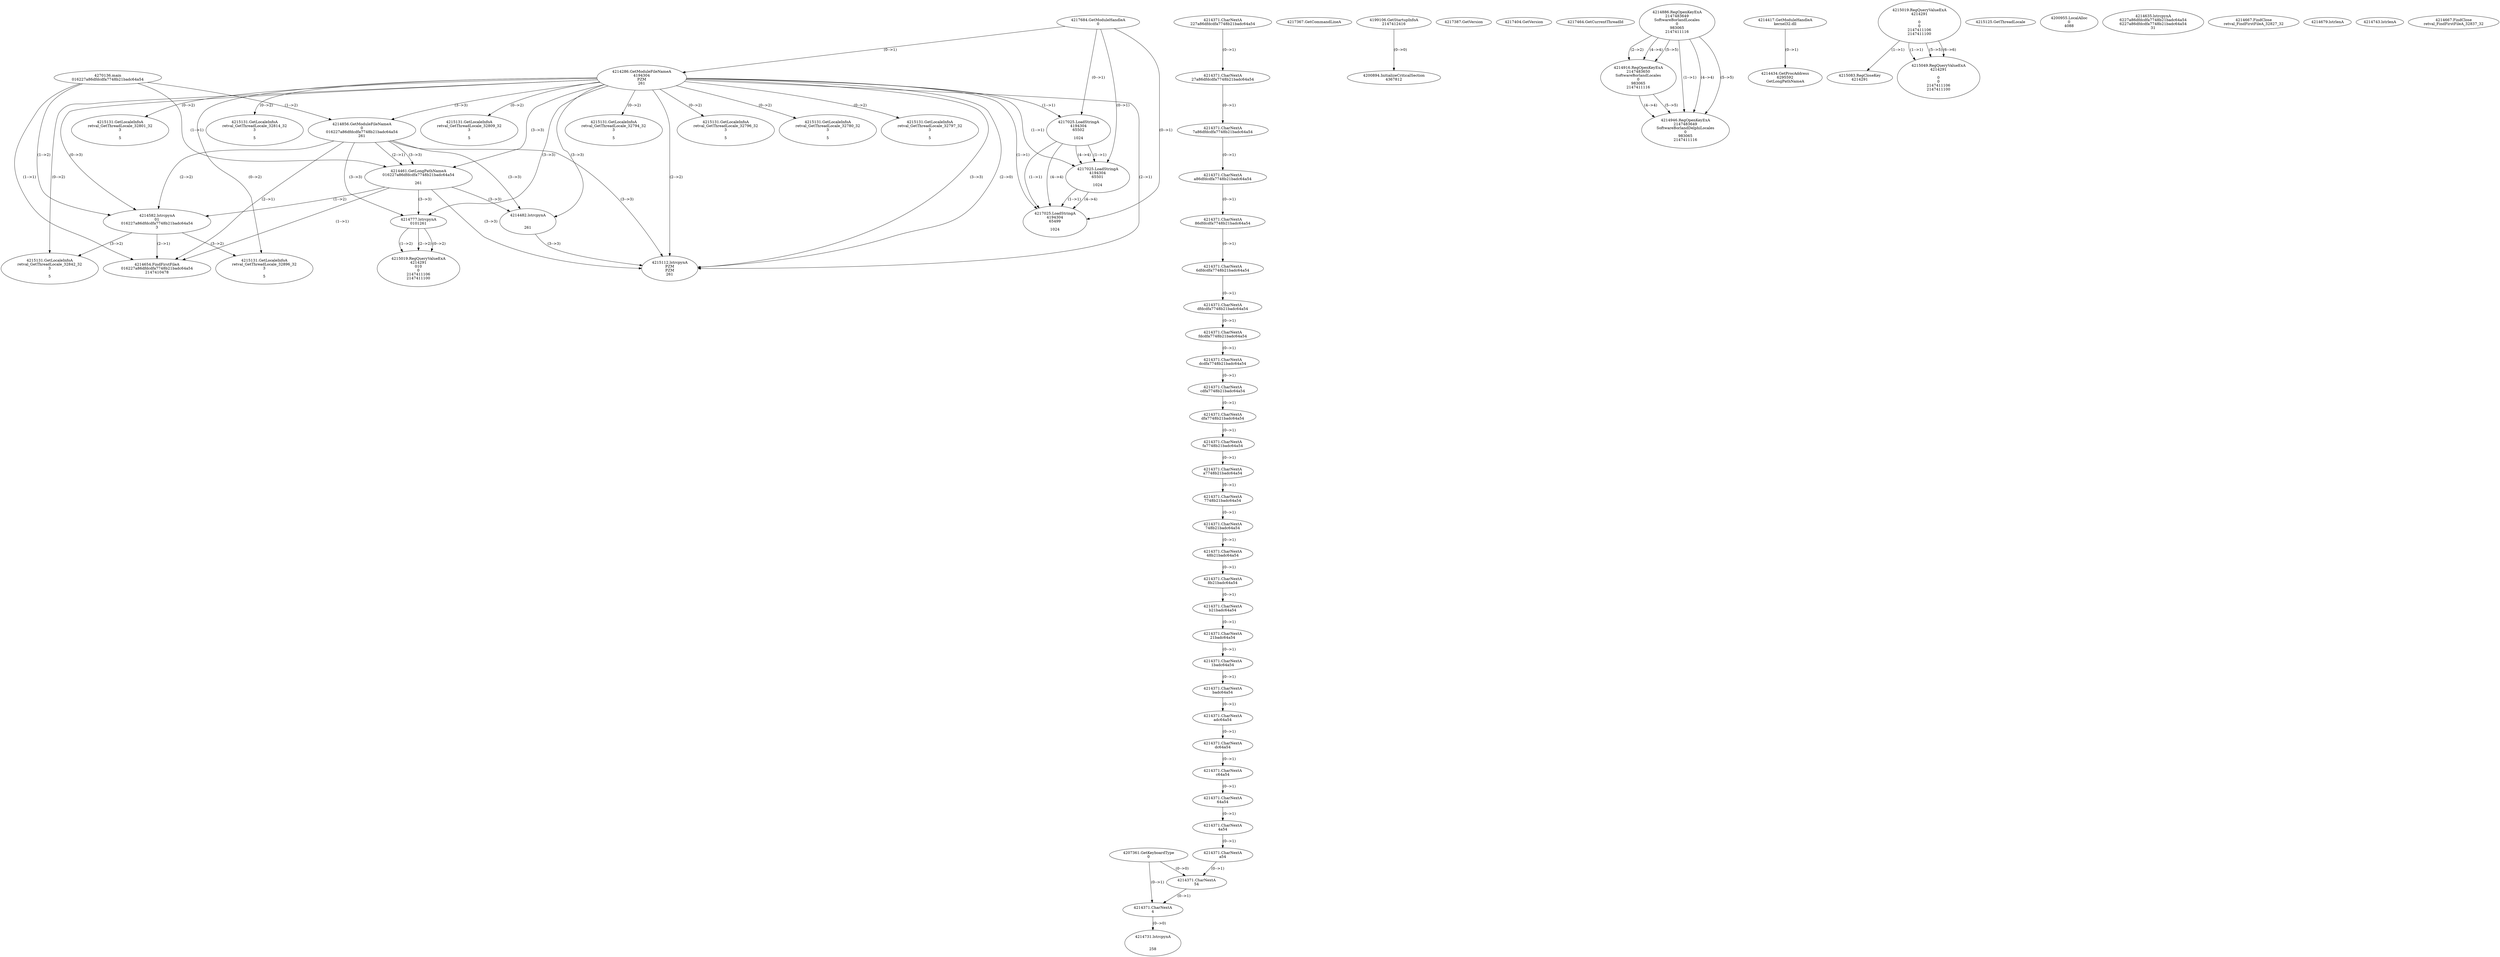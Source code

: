 // Global SCDG with merge call
digraph {
	0 [label="4270136.main
016227a86dfdcdfa7748b21badc64a54"]
	1 [label="4217684.GetModuleHandleA
0"]
	2 [label="4207361.GetKeyboardType
0"]
	3 [label="4217367.GetCommandLineA
"]
	4 [label="4199106.GetStartupInfoA
2147412416"]
	5 [label="4217387.GetVersion
"]
	6 [label="4217404.GetVersion
"]
	7 [label="4217464.GetCurrentThreadId
"]
	8 [label="4214286.GetModuleFileNameA
4194304
PZM
261"]
	1 -> 8 [label="(0-->1)"]
	9 [label="4214856.GetModuleFileNameA
0
016227a86dfdcdfa7748b21badc64a54
261"]
	0 -> 9 [label="(1-->2)"]
	8 -> 9 [label="(3-->3)"]
	10 [label="4214886.RegOpenKeyExA
2147483649
Software\Borland\Locales
0
983065
2147411116"]
	11 [label="4214916.RegOpenKeyExA
2147483650
Software\Borland\Locales
0
983065
2147411116"]
	10 -> 11 [label="(2-->2)"]
	10 -> 11 [label="(4-->4)"]
	10 -> 11 [label="(5-->5)"]
	12 [label="4214417.GetModuleHandleA
kernel32.dll"]
	13 [label="4214434.GetProcAddress
6295592
GetLongPathNameA"]
	12 -> 13 [label="(0-->1)"]
	14 [label="4214461.GetLongPathNameA
016227a86dfdcdfa7748b21badc64a54

261"]
	0 -> 14 [label="(1-->1)"]
	9 -> 14 [label="(2-->1)"]
	8 -> 14 [label="(3-->3)"]
	9 -> 14 [label="(3-->3)"]
	15 [label="4214482.lstrcpynA


261"]
	8 -> 15 [label="(3-->3)"]
	9 -> 15 [label="(3-->3)"]
	14 -> 15 [label="(3-->3)"]
	16 [label="4215019.RegQueryValueExA
4214291

0
0
2147411106
2147411100"]
	17 [label="4215083.RegCloseKey
4214291"]
	16 -> 17 [label="(1-->1)"]
	18 [label="4215112.lstrcpynA
PZM
PZM
261"]
	8 -> 18 [label="(2-->1)"]
	8 -> 18 [label="(2-->2)"]
	8 -> 18 [label="(3-->3)"]
	9 -> 18 [label="(3-->3)"]
	14 -> 18 [label="(3-->3)"]
	15 -> 18 [label="(3-->3)"]
	8 -> 18 [label="(2-->0)"]
	19 [label="4215125.GetThreadLocale
"]
	20 [label="4215131.GetLocaleInfoA
retval_GetThreadLocale_32801_32
3

5"]
	8 -> 20 [label="(0-->2)"]
	21 [label="4217025.LoadStringA
4194304
65502

1024"]
	1 -> 21 [label="(0-->1)"]
	8 -> 21 [label="(1-->1)"]
	22 [label="4217025.LoadStringA
4194304
65501

1024"]
	1 -> 22 [label="(0-->1)"]
	8 -> 22 [label="(1-->1)"]
	21 -> 22 [label="(1-->1)"]
	21 -> 22 [label="(4-->4)"]
	23 [label="4200894.InitializeCriticalSection
4367812"]
	4 -> 23 [label="(0-->0)"]
	24 [label="4200955.LocalAlloc
0
4088"]
	25 [label="4214946.RegOpenKeyExA
2147483649
Software\Borland\Delphi\Locales
0
983065
2147411116"]
	10 -> 25 [label="(1-->1)"]
	10 -> 25 [label="(4-->4)"]
	11 -> 25 [label="(4-->4)"]
	10 -> 25 [label="(5-->5)"]
	11 -> 25 [label="(5-->5)"]
	26 [label="4215049.RegQueryValueExA
4214291

0
0
2147411106
2147411100"]
	16 -> 26 [label="(1-->1)"]
	16 -> 26 [label="(5-->5)"]
	16 -> 26 [label="(6-->6)"]
	27 [label="4215131.GetLocaleInfoA
retval_GetThreadLocale_32814_32
3

5"]
	8 -> 27 [label="(0-->2)"]
	28 [label="4215131.GetLocaleInfoA
retval_GetThreadLocale_32809_32
3

5"]
	8 -> 28 [label="(0-->2)"]
	29 [label="4217025.LoadStringA
4194304
65499

1024"]
	1 -> 29 [label="(0-->1)"]
	8 -> 29 [label="(1-->1)"]
	21 -> 29 [label="(1-->1)"]
	22 -> 29 [label="(1-->1)"]
	21 -> 29 [label="(4-->4)"]
	22 -> 29 [label="(4-->4)"]
	30 [label="4214582.lstrcpynA
01
016227a86dfdcdfa7748b21badc64a54
3"]
	0 -> 30 [label="(1-->2)"]
	9 -> 30 [label="(2-->2)"]
	14 -> 30 [label="(1-->2)"]
	8 -> 30 [label="(0-->3)"]
	31 [label="4214371.CharNextA
227a86dfdcdfa7748b21badc64a54"]
	32 [label="4214371.CharNextA
27a86dfdcdfa7748b21badc64a54"]
	31 -> 32 [label="(0-->1)"]
	33 [label="4214371.CharNextA
7a86dfdcdfa7748b21badc64a54"]
	32 -> 33 [label="(0-->1)"]
	34 [label="4214371.CharNextA
a86dfdcdfa7748b21badc64a54"]
	33 -> 34 [label="(0-->1)"]
	35 [label="4214371.CharNextA
86dfdcdfa7748b21badc64a54"]
	34 -> 35 [label="(0-->1)"]
	36 [label="4214371.CharNextA
6dfdcdfa7748b21badc64a54"]
	35 -> 36 [label="(0-->1)"]
	37 [label="4214371.CharNextA
dfdcdfa7748b21badc64a54"]
	36 -> 37 [label="(0-->1)"]
	38 [label="4214371.CharNextA
fdcdfa7748b21badc64a54"]
	37 -> 38 [label="(0-->1)"]
	39 [label="4214371.CharNextA
dcdfa7748b21badc64a54"]
	38 -> 39 [label="(0-->1)"]
	40 [label="4214371.CharNextA
cdfa7748b21badc64a54"]
	39 -> 40 [label="(0-->1)"]
	41 [label="4214371.CharNextA
dfa7748b21badc64a54"]
	40 -> 41 [label="(0-->1)"]
	42 [label="4214371.CharNextA
fa7748b21badc64a54"]
	41 -> 42 [label="(0-->1)"]
	43 [label="4214371.CharNextA
a7748b21badc64a54"]
	42 -> 43 [label="(0-->1)"]
	44 [label="4214371.CharNextA
7748b21badc64a54"]
	43 -> 44 [label="(0-->1)"]
	45 [label="4214371.CharNextA
748b21badc64a54"]
	44 -> 45 [label="(0-->1)"]
	46 [label="4214371.CharNextA
48b21badc64a54"]
	45 -> 46 [label="(0-->1)"]
	47 [label="4214371.CharNextA
8b21badc64a54"]
	46 -> 47 [label="(0-->1)"]
	48 [label="4214371.CharNextA
b21badc64a54"]
	47 -> 48 [label="(0-->1)"]
	49 [label="4214371.CharNextA
21badc64a54"]
	48 -> 49 [label="(0-->1)"]
	50 [label="4214371.CharNextA
1badc64a54"]
	49 -> 50 [label="(0-->1)"]
	51 [label="4214371.CharNextA
badc64a54"]
	50 -> 51 [label="(0-->1)"]
	52 [label="4214371.CharNextA
adc64a54"]
	51 -> 52 [label="(0-->1)"]
	53 [label="4214371.CharNextA
dc64a54"]
	52 -> 53 [label="(0-->1)"]
	54 [label="4214371.CharNextA
c64a54"]
	53 -> 54 [label="(0-->1)"]
	55 [label="4214371.CharNextA
64a54"]
	54 -> 55 [label="(0-->1)"]
	56 [label="4214371.CharNextA
4a54"]
	55 -> 56 [label="(0-->1)"]
	57 [label="4214371.CharNextA
a54"]
	56 -> 57 [label="(0-->1)"]
	58 [label="4214371.CharNextA
54"]
	57 -> 58 [label="(0-->1)"]
	2 -> 58 [label="(0-->0)"]
	59 [label="4214371.CharNextA
4"]
	2 -> 59 [label="(0-->1)"]
	58 -> 59 [label="(0-->1)"]
	60 [label="4214635.lstrcpynA
6227a86dfdcdfa7748b21badc64a54
6227a86dfdcdfa7748b21badc64a54
31"]
	61 [label="4214654.FindFirstFileA
016227a86dfdcdfa7748b21badc64a54
2147410478"]
	0 -> 61 [label="(1-->1)"]
	9 -> 61 [label="(2-->1)"]
	14 -> 61 [label="(1-->1)"]
	30 -> 61 [label="(2-->1)"]
	62 [label="4214667.FindClose
retval_FindFirstFileA_32827_32"]
	63 [label="4214679.lstrlenA
"]
	64 [label="4214731.lstrcpynA


258"]
	59 -> 64 [label="(0-->0)"]
	65 [label="4214743.lstrlenA
"]
	66 [label="4214777.lstrcpynA
01\
01\
261"]
	8 -> 66 [label="(3-->3)"]
	9 -> 66 [label="(3-->3)"]
	14 -> 66 [label="(3-->3)"]
	67 [label="4215019.RegQueryValueExA
4214291
01\
0
0
2147411106
2147411100"]
	66 -> 67 [label="(1-->2)"]
	66 -> 67 [label="(2-->2)"]
	66 -> 67 [label="(0-->2)"]
	68 [label="4215131.GetLocaleInfoA
retval_GetThreadLocale_32842_32
3

5"]
	8 -> 68 [label="(0-->2)"]
	30 -> 68 [label="(3-->2)"]
	69 [label="4214667.FindClose
retval_FindFirstFileA_32837_32"]
	70 [label="4215131.GetLocaleInfoA
retval_GetThreadLocale_32896_32
3

5"]
	8 -> 70 [label="(0-->2)"]
	30 -> 70 [label="(3-->2)"]
	71 [label="4215131.GetLocaleInfoA
retval_GetThreadLocale_32794_32
3

5"]
	8 -> 71 [label="(0-->2)"]
	72 [label="4215131.GetLocaleInfoA
retval_GetThreadLocale_32796_32
3

5"]
	8 -> 72 [label="(0-->2)"]
	73 [label="4215131.GetLocaleInfoA
retval_GetThreadLocale_32780_32
3

5"]
	8 -> 73 [label="(0-->2)"]
	74 [label="4215131.GetLocaleInfoA
retval_GetThreadLocale_32797_32
3

5"]
	8 -> 74 [label="(0-->2)"]
}
